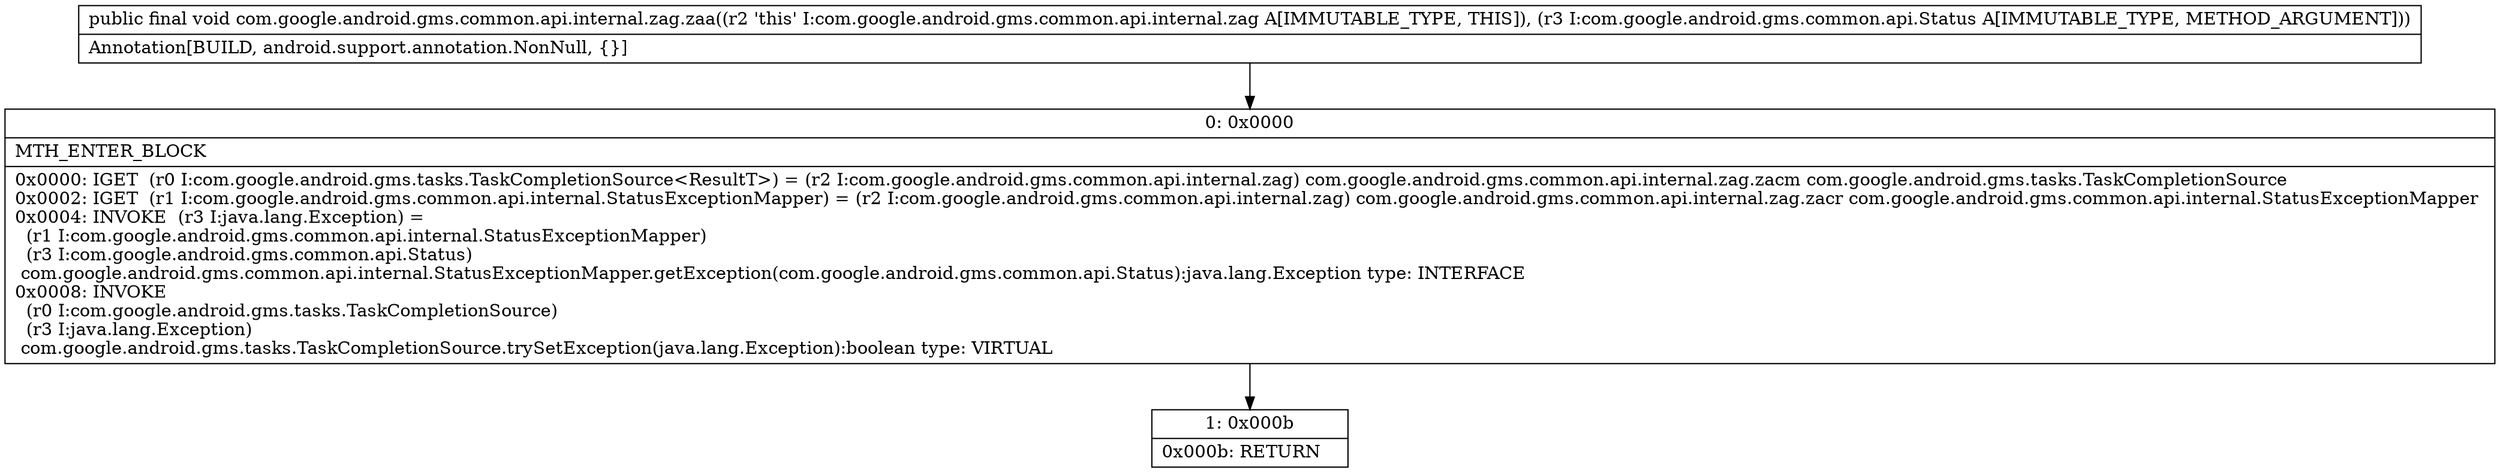 digraph "CFG forcom.google.android.gms.common.api.internal.zag.zaa(Lcom\/google\/android\/gms\/common\/api\/Status;)V" {
Node_0 [shape=record,label="{0\:\ 0x0000|MTH_ENTER_BLOCK\l|0x0000: IGET  (r0 I:com.google.android.gms.tasks.TaskCompletionSource\<ResultT\>) = (r2 I:com.google.android.gms.common.api.internal.zag) com.google.android.gms.common.api.internal.zag.zacm com.google.android.gms.tasks.TaskCompletionSource \l0x0002: IGET  (r1 I:com.google.android.gms.common.api.internal.StatusExceptionMapper) = (r2 I:com.google.android.gms.common.api.internal.zag) com.google.android.gms.common.api.internal.zag.zacr com.google.android.gms.common.api.internal.StatusExceptionMapper \l0x0004: INVOKE  (r3 I:java.lang.Exception) = \l  (r1 I:com.google.android.gms.common.api.internal.StatusExceptionMapper)\l  (r3 I:com.google.android.gms.common.api.Status)\l com.google.android.gms.common.api.internal.StatusExceptionMapper.getException(com.google.android.gms.common.api.Status):java.lang.Exception type: INTERFACE \l0x0008: INVOKE  \l  (r0 I:com.google.android.gms.tasks.TaskCompletionSource)\l  (r3 I:java.lang.Exception)\l com.google.android.gms.tasks.TaskCompletionSource.trySetException(java.lang.Exception):boolean type: VIRTUAL \l}"];
Node_1 [shape=record,label="{1\:\ 0x000b|0x000b: RETURN   \l}"];
MethodNode[shape=record,label="{public final void com.google.android.gms.common.api.internal.zag.zaa((r2 'this' I:com.google.android.gms.common.api.internal.zag A[IMMUTABLE_TYPE, THIS]), (r3 I:com.google.android.gms.common.api.Status A[IMMUTABLE_TYPE, METHOD_ARGUMENT]))  | Annotation[BUILD, android.support.annotation.NonNull, \{\}]\l}"];
MethodNode -> Node_0;
Node_0 -> Node_1;
}

